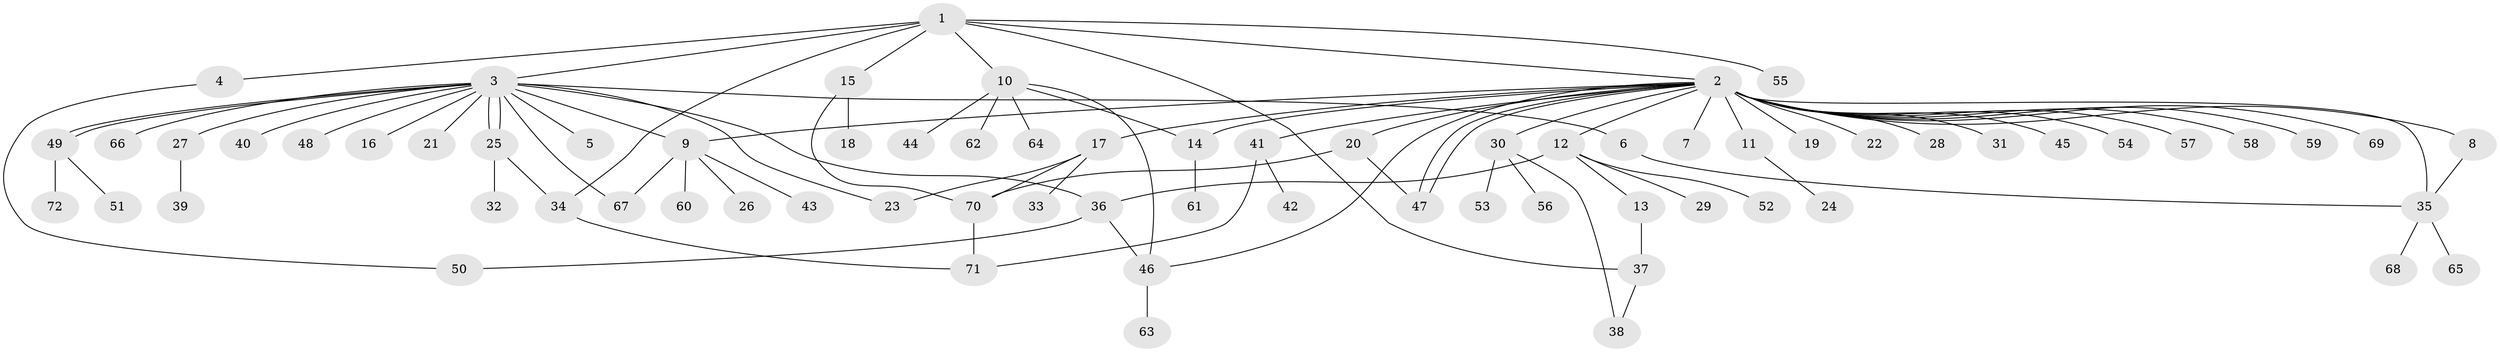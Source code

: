 // Generated by graph-tools (version 1.1) at 2025/01/03/09/25 03:01:49]
// undirected, 72 vertices, 92 edges
graph export_dot {
graph [start="1"]
  node [color=gray90,style=filled];
  1;
  2;
  3;
  4;
  5;
  6;
  7;
  8;
  9;
  10;
  11;
  12;
  13;
  14;
  15;
  16;
  17;
  18;
  19;
  20;
  21;
  22;
  23;
  24;
  25;
  26;
  27;
  28;
  29;
  30;
  31;
  32;
  33;
  34;
  35;
  36;
  37;
  38;
  39;
  40;
  41;
  42;
  43;
  44;
  45;
  46;
  47;
  48;
  49;
  50;
  51;
  52;
  53;
  54;
  55;
  56;
  57;
  58;
  59;
  60;
  61;
  62;
  63;
  64;
  65;
  66;
  67;
  68;
  69;
  70;
  71;
  72;
  1 -- 2;
  1 -- 3;
  1 -- 4;
  1 -- 10;
  1 -- 15;
  1 -- 34;
  1 -- 37;
  1 -- 55;
  2 -- 7;
  2 -- 8;
  2 -- 9;
  2 -- 11;
  2 -- 12;
  2 -- 14;
  2 -- 17;
  2 -- 19;
  2 -- 20;
  2 -- 22;
  2 -- 28;
  2 -- 30;
  2 -- 31;
  2 -- 35;
  2 -- 41;
  2 -- 45;
  2 -- 46;
  2 -- 47;
  2 -- 47;
  2 -- 54;
  2 -- 57;
  2 -- 58;
  2 -- 59;
  2 -- 69;
  3 -- 5;
  3 -- 6;
  3 -- 9;
  3 -- 16;
  3 -- 21;
  3 -- 23;
  3 -- 25;
  3 -- 25;
  3 -- 27;
  3 -- 36;
  3 -- 40;
  3 -- 48;
  3 -- 49;
  3 -- 49;
  3 -- 66;
  3 -- 67;
  4 -- 50;
  6 -- 35;
  8 -- 35;
  9 -- 26;
  9 -- 43;
  9 -- 60;
  9 -- 67;
  10 -- 14;
  10 -- 44;
  10 -- 46;
  10 -- 62;
  10 -- 64;
  11 -- 24;
  12 -- 13;
  12 -- 29;
  12 -- 36;
  12 -- 52;
  13 -- 37;
  14 -- 61;
  15 -- 18;
  15 -- 70;
  17 -- 23;
  17 -- 33;
  17 -- 70;
  20 -- 47;
  20 -- 70;
  25 -- 32;
  25 -- 34;
  27 -- 39;
  30 -- 38;
  30 -- 53;
  30 -- 56;
  34 -- 71;
  35 -- 65;
  35 -- 68;
  36 -- 46;
  36 -- 50;
  37 -- 38;
  41 -- 42;
  41 -- 71;
  46 -- 63;
  49 -- 51;
  49 -- 72;
  70 -- 71;
}
